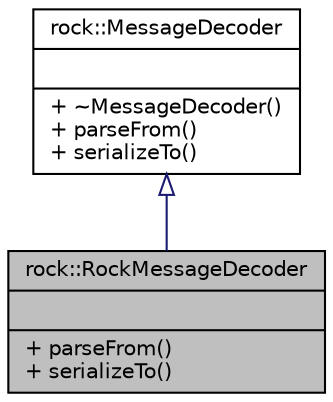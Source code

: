 digraph "rock::RockMessageDecoder"
{
 // LATEX_PDF_SIZE
  edge [fontname="Helvetica",fontsize="10",labelfontname="Helvetica",labelfontsize="10"];
  node [fontname="Helvetica",fontsize="10",shape=record];
  Node1 [label="{rock::RockMessageDecoder\n||+ parseFrom()\l+ serializeTo()\l}",height=0.2,width=0.4,color="black", fillcolor="grey75", style="filled", fontcolor="black",tooltip=" "];
  Node2 -> Node1 [dir="back",color="midnightblue",fontsize="10",style="solid",arrowtail="onormal",fontname="Helvetica"];
  Node2 [label="{rock::MessageDecoder\n||+ ~MessageDecoder()\l+ parseFrom()\l+ serializeTo()\l}",height=0.2,width=0.4,color="black", fillcolor="white", style="filled",URL="$classrock_1_1MessageDecoder.html",tooltip=" "];
}

